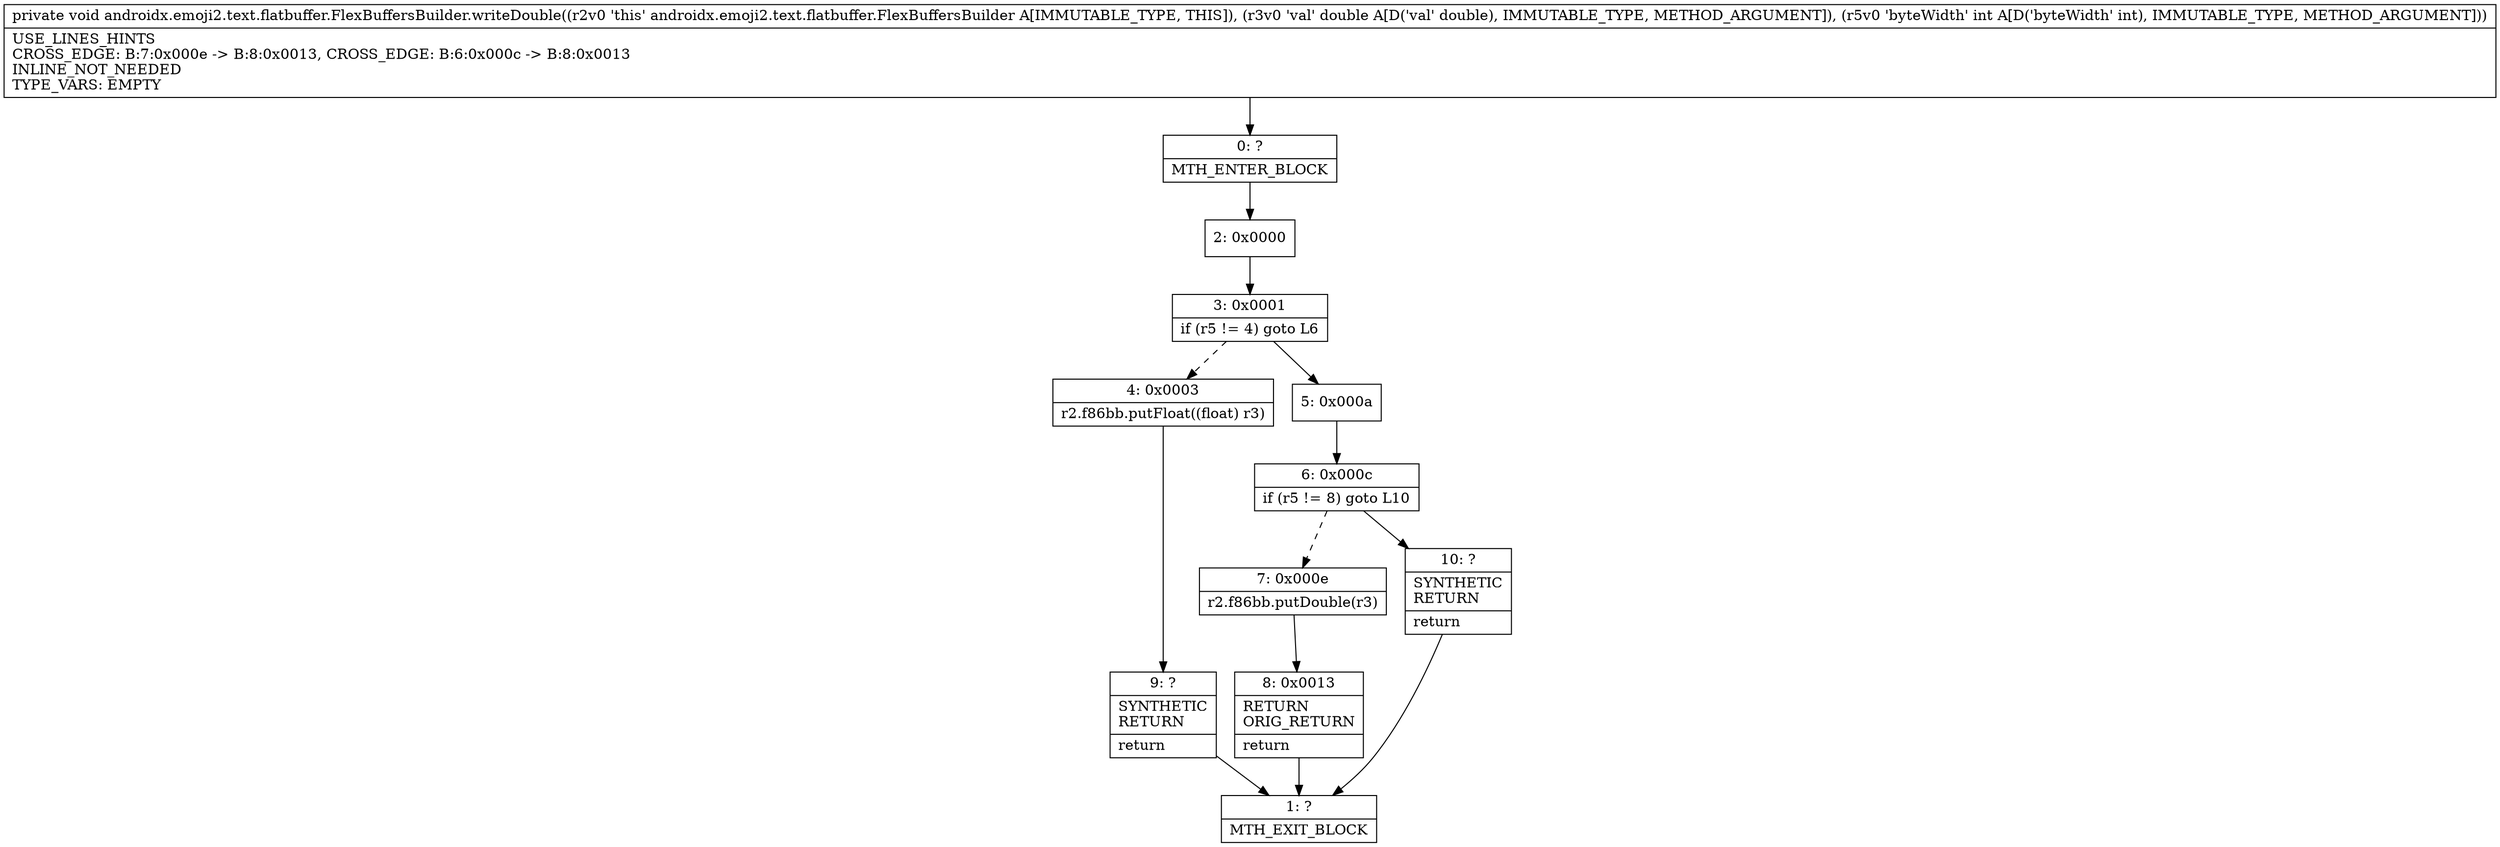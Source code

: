 digraph "CFG forandroidx.emoji2.text.flatbuffer.FlexBuffersBuilder.writeDouble(DI)V" {
Node_0 [shape=record,label="{0\:\ ?|MTH_ENTER_BLOCK\l}"];
Node_2 [shape=record,label="{2\:\ 0x0000}"];
Node_3 [shape=record,label="{3\:\ 0x0001|if (r5 != 4) goto L6\l}"];
Node_4 [shape=record,label="{4\:\ 0x0003|r2.f86bb.putFloat((float) r3)\l}"];
Node_9 [shape=record,label="{9\:\ ?|SYNTHETIC\lRETURN\l|return\l}"];
Node_1 [shape=record,label="{1\:\ ?|MTH_EXIT_BLOCK\l}"];
Node_5 [shape=record,label="{5\:\ 0x000a}"];
Node_6 [shape=record,label="{6\:\ 0x000c|if (r5 != 8) goto L10\l}"];
Node_7 [shape=record,label="{7\:\ 0x000e|r2.f86bb.putDouble(r3)\l}"];
Node_8 [shape=record,label="{8\:\ 0x0013|RETURN\lORIG_RETURN\l|return\l}"];
Node_10 [shape=record,label="{10\:\ ?|SYNTHETIC\lRETURN\l|return\l}"];
MethodNode[shape=record,label="{private void androidx.emoji2.text.flatbuffer.FlexBuffersBuilder.writeDouble((r2v0 'this' androidx.emoji2.text.flatbuffer.FlexBuffersBuilder A[IMMUTABLE_TYPE, THIS]), (r3v0 'val' double A[D('val' double), IMMUTABLE_TYPE, METHOD_ARGUMENT]), (r5v0 'byteWidth' int A[D('byteWidth' int), IMMUTABLE_TYPE, METHOD_ARGUMENT]))  | USE_LINES_HINTS\lCROSS_EDGE: B:7:0x000e \-\> B:8:0x0013, CROSS_EDGE: B:6:0x000c \-\> B:8:0x0013\lINLINE_NOT_NEEDED\lTYPE_VARS: EMPTY\l}"];
MethodNode -> Node_0;Node_0 -> Node_2;
Node_2 -> Node_3;
Node_3 -> Node_4[style=dashed];
Node_3 -> Node_5;
Node_4 -> Node_9;
Node_9 -> Node_1;
Node_5 -> Node_6;
Node_6 -> Node_7[style=dashed];
Node_6 -> Node_10;
Node_7 -> Node_8;
Node_8 -> Node_1;
Node_10 -> Node_1;
}

